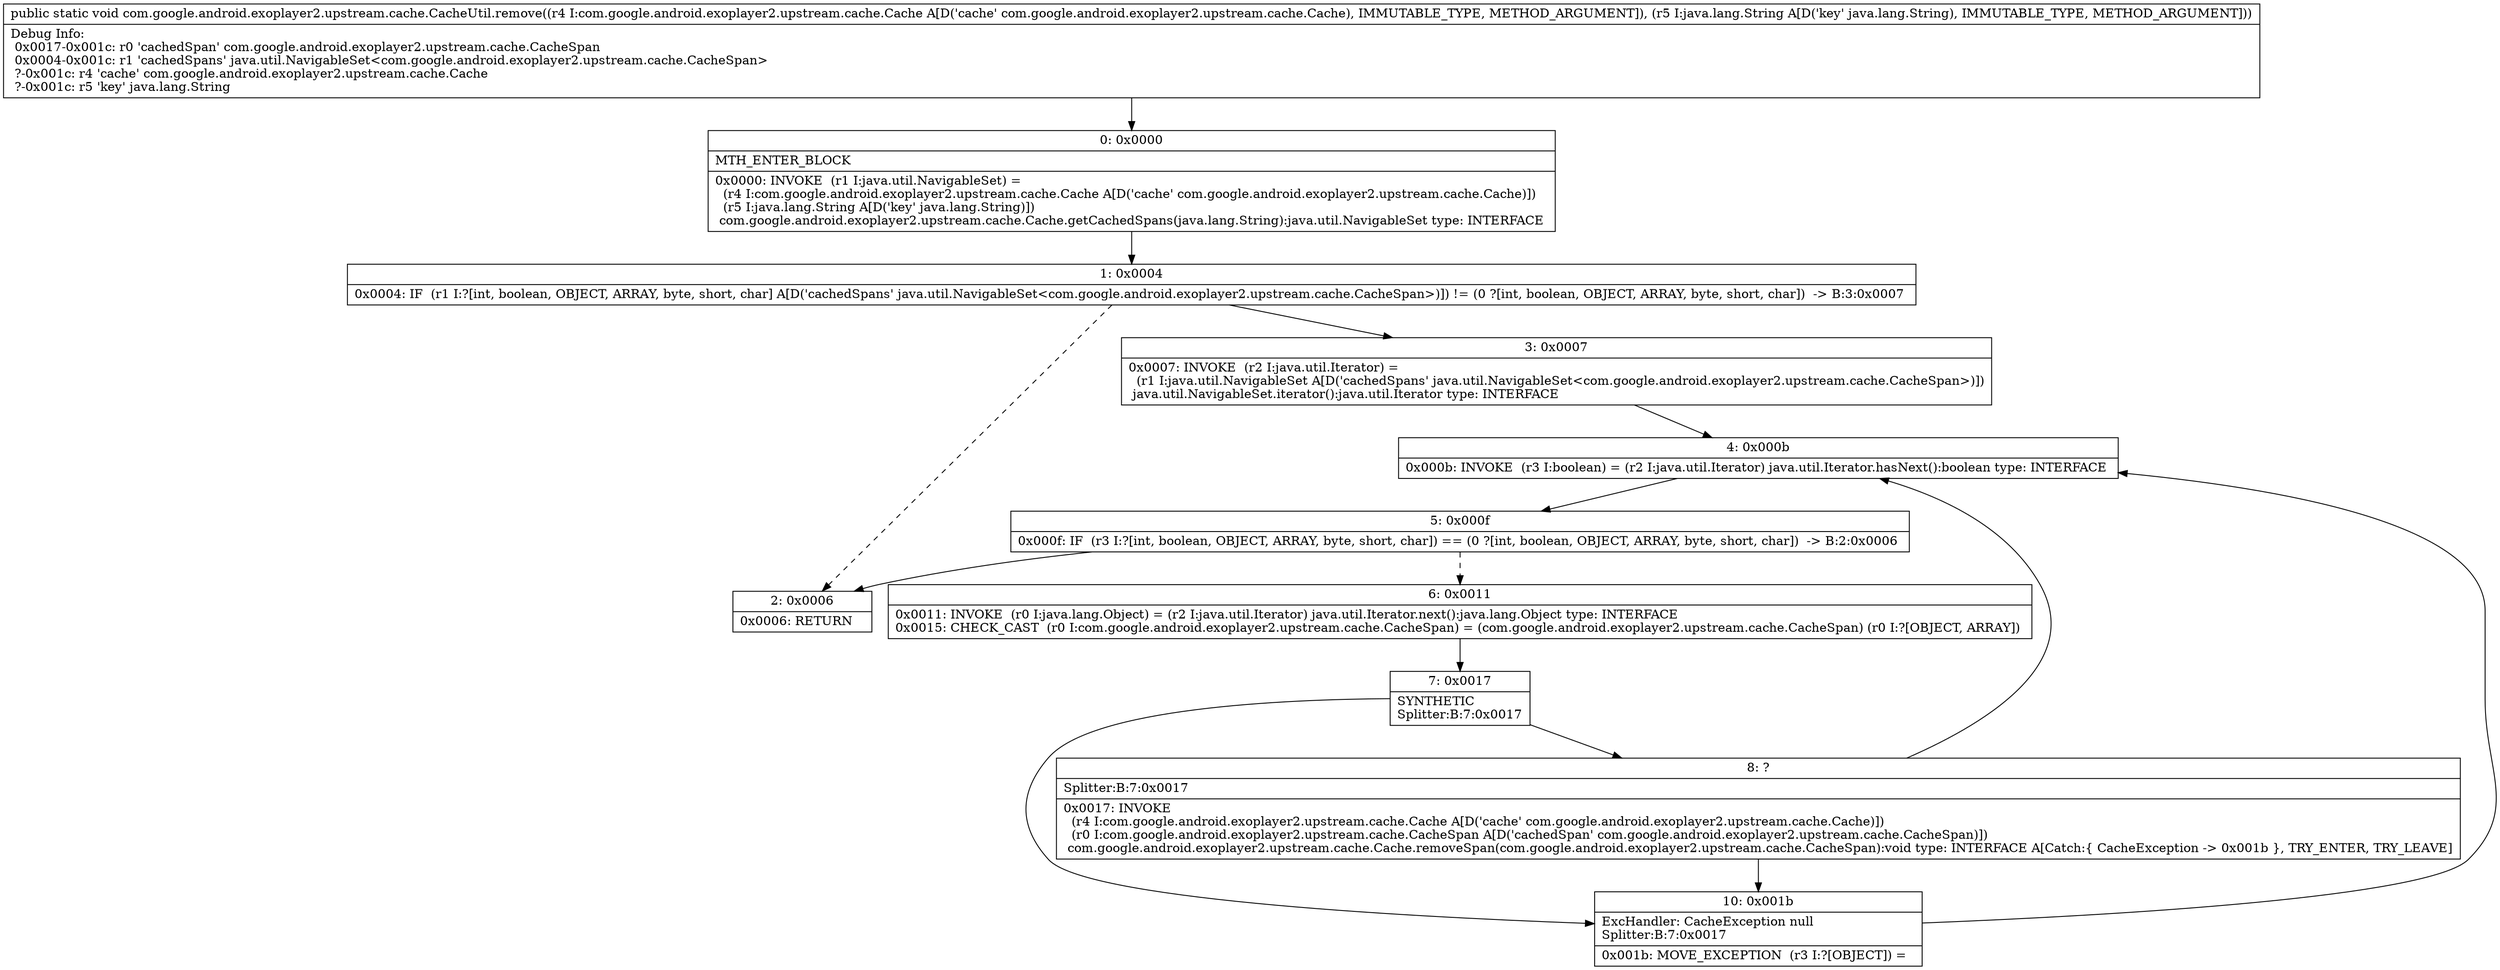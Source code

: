 digraph "CFG forcom.google.android.exoplayer2.upstream.cache.CacheUtil.remove(Lcom\/google\/android\/exoplayer2\/upstream\/cache\/Cache;Ljava\/lang\/String;)V" {
Node_0 [shape=record,label="{0\:\ 0x0000|MTH_ENTER_BLOCK\l|0x0000: INVOKE  (r1 I:java.util.NavigableSet) = \l  (r4 I:com.google.android.exoplayer2.upstream.cache.Cache A[D('cache' com.google.android.exoplayer2.upstream.cache.Cache)])\l  (r5 I:java.lang.String A[D('key' java.lang.String)])\l com.google.android.exoplayer2.upstream.cache.Cache.getCachedSpans(java.lang.String):java.util.NavigableSet type: INTERFACE \l}"];
Node_1 [shape=record,label="{1\:\ 0x0004|0x0004: IF  (r1 I:?[int, boolean, OBJECT, ARRAY, byte, short, char] A[D('cachedSpans' java.util.NavigableSet\<com.google.android.exoplayer2.upstream.cache.CacheSpan\>)]) != (0 ?[int, boolean, OBJECT, ARRAY, byte, short, char])  \-\> B:3:0x0007 \l}"];
Node_2 [shape=record,label="{2\:\ 0x0006|0x0006: RETURN   \l}"];
Node_3 [shape=record,label="{3\:\ 0x0007|0x0007: INVOKE  (r2 I:java.util.Iterator) = \l  (r1 I:java.util.NavigableSet A[D('cachedSpans' java.util.NavigableSet\<com.google.android.exoplayer2.upstream.cache.CacheSpan\>)])\l java.util.NavigableSet.iterator():java.util.Iterator type: INTERFACE \l}"];
Node_4 [shape=record,label="{4\:\ 0x000b|0x000b: INVOKE  (r3 I:boolean) = (r2 I:java.util.Iterator) java.util.Iterator.hasNext():boolean type: INTERFACE \l}"];
Node_5 [shape=record,label="{5\:\ 0x000f|0x000f: IF  (r3 I:?[int, boolean, OBJECT, ARRAY, byte, short, char]) == (0 ?[int, boolean, OBJECT, ARRAY, byte, short, char])  \-\> B:2:0x0006 \l}"];
Node_6 [shape=record,label="{6\:\ 0x0011|0x0011: INVOKE  (r0 I:java.lang.Object) = (r2 I:java.util.Iterator) java.util.Iterator.next():java.lang.Object type: INTERFACE \l0x0015: CHECK_CAST  (r0 I:com.google.android.exoplayer2.upstream.cache.CacheSpan) = (com.google.android.exoplayer2.upstream.cache.CacheSpan) (r0 I:?[OBJECT, ARRAY]) \l}"];
Node_7 [shape=record,label="{7\:\ 0x0017|SYNTHETIC\lSplitter:B:7:0x0017\l}"];
Node_8 [shape=record,label="{8\:\ ?|Splitter:B:7:0x0017\l|0x0017: INVOKE  \l  (r4 I:com.google.android.exoplayer2.upstream.cache.Cache A[D('cache' com.google.android.exoplayer2.upstream.cache.Cache)])\l  (r0 I:com.google.android.exoplayer2.upstream.cache.CacheSpan A[D('cachedSpan' com.google.android.exoplayer2.upstream.cache.CacheSpan)])\l com.google.android.exoplayer2.upstream.cache.Cache.removeSpan(com.google.android.exoplayer2.upstream.cache.CacheSpan):void type: INTERFACE A[Catch:\{ CacheException \-\> 0x001b \}, TRY_ENTER, TRY_LEAVE]\l}"];
Node_10 [shape=record,label="{10\:\ 0x001b|ExcHandler: CacheException null\lSplitter:B:7:0x0017\l|0x001b: MOVE_EXCEPTION  (r3 I:?[OBJECT]) =  \l}"];
MethodNode[shape=record,label="{public static void com.google.android.exoplayer2.upstream.cache.CacheUtil.remove((r4 I:com.google.android.exoplayer2.upstream.cache.Cache A[D('cache' com.google.android.exoplayer2.upstream.cache.Cache), IMMUTABLE_TYPE, METHOD_ARGUMENT]), (r5 I:java.lang.String A[D('key' java.lang.String), IMMUTABLE_TYPE, METHOD_ARGUMENT]))  | Debug Info:\l  0x0017\-0x001c: r0 'cachedSpan' com.google.android.exoplayer2.upstream.cache.CacheSpan\l  0x0004\-0x001c: r1 'cachedSpans' java.util.NavigableSet\<com.google.android.exoplayer2.upstream.cache.CacheSpan\>\l  ?\-0x001c: r4 'cache' com.google.android.exoplayer2.upstream.cache.Cache\l  ?\-0x001c: r5 'key' java.lang.String\l}"];
MethodNode -> Node_0;
Node_0 -> Node_1;
Node_1 -> Node_2[style=dashed];
Node_1 -> Node_3;
Node_3 -> Node_4;
Node_4 -> Node_5;
Node_5 -> Node_2;
Node_5 -> Node_6[style=dashed];
Node_6 -> Node_7;
Node_7 -> Node_8;
Node_7 -> Node_10;
Node_8 -> Node_10;
Node_8 -> Node_4;
Node_10 -> Node_4;
}


